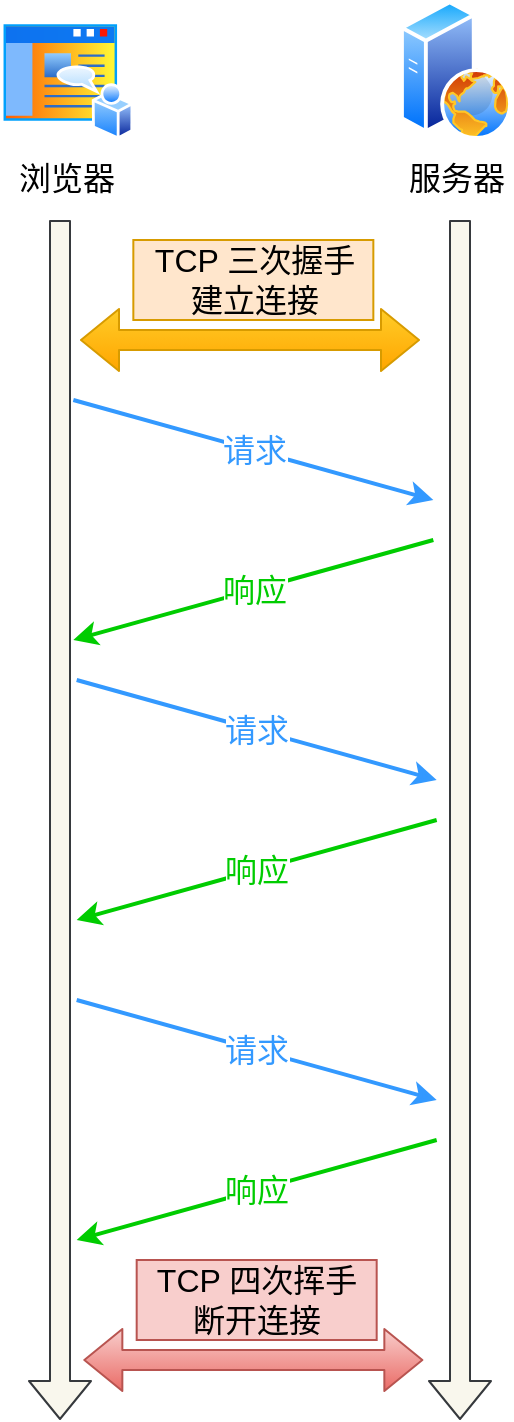 <mxfile version="14.8.3" type="github">
  <diagram id="66FFUOkuIUo3xxw1VKTD" name="第 1 页">
    <mxGraphModel dx="1102" dy="1751" grid="1" gridSize="10" guides="1" tooltips="1" connect="1" arrows="1" fold="1" page="1" pageScale="1" pageWidth="827" pageHeight="1169" math="0" shadow="0">
      <root>
        <mxCell id="0" />
        <mxCell id="1" parent="0" />
        <mxCell id="3eKJACgyT1c7Vq9gvTuI-1" value="" style="shape=flexArrow;endArrow=classic;html=1;fontSize=16;fillColor=#f9f7ed;strokeColor=#36393d;" edge="1" parent="1">
          <mxGeometry width="50" height="50" relative="1" as="geometry">
            <mxPoint x="200" y="40" as="sourcePoint" />
            <mxPoint x="200" y="640" as="targetPoint" />
          </mxGeometry>
        </mxCell>
        <mxCell id="3eKJACgyT1c7Vq9gvTuI-2" value="" style="shape=flexArrow;endArrow=classic;html=1;fontSize=16;fillColor=#f9f7ed;strokeColor=#36393d;" edge="1" parent="1">
          <mxGeometry width="50" height="50" relative="1" as="geometry">
            <mxPoint x="400" y="40" as="sourcePoint" />
            <mxPoint x="400" y="640" as="targetPoint" />
          </mxGeometry>
        </mxCell>
        <mxCell id="3eKJACgyT1c7Vq9gvTuI-3" value="请求" style="endArrow=classic;html=1;fontSize=16;fillColor=#ffff88;strokeWidth=2;strokeColor=#3399FF;fontColor=#3399FF;" edge="1" parent="1">
          <mxGeometry width="50" height="50" relative="1" as="geometry">
            <mxPoint x="206.67" y="130" as="sourcePoint" />
            <mxPoint x="386.67" y="180" as="targetPoint" />
          </mxGeometry>
        </mxCell>
        <mxCell id="3eKJACgyT1c7Vq9gvTuI-4" value="响应" style="endArrow=classic;html=1;fontSize=16;strokeWidth=2;strokeColor=#00CC00;fontColor=#00CC00;" edge="1" parent="1">
          <mxGeometry width="50" height="50" relative="1" as="geometry">
            <mxPoint x="386.67" y="200" as="sourcePoint" />
            <mxPoint x="206.67" y="250" as="targetPoint" />
          </mxGeometry>
        </mxCell>
        <mxCell id="3eKJACgyT1c7Vq9gvTuI-5" value="服务器" style="aspect=fixed;perimeter=ellipsePerimeter;html=1;align=center;shadow=0;dashed=0;spacingTop=3;image;image=img/lib/active_directory/web_server.svg;fontSize=16;" vertex="1" parent="1">
          <mxGeometry x="370" y="-70" width="56" height="70" as="geometry" />
        </mxCell>
        <mxCell id="3eKJACgyT1c7Vq9gvTuI-6" value="浏览器" style="aspect=fixed;perimeter=ellipsePerimeter;html=1;align=center;shadow=0;dashed=0;spacingTop=3;image;image=img/lib/active_directory/home_page.svg;fontSize=16;" vertex="1" parent="1">
          <mxGeometry x="170" y="-60" width="66.67" height="60" as="geometry" />
        </mxCell>
        <mxCell id="3eKJACgyT1c7Vq9gvTuI-7" value="" style="shape=flexArrow;endArrow=classic;startArrow=classic;html=1;fontSize=16;fillColor=#ffcd28;strokeColor=#d79b00;gradientColor=#ffa500;" edge="1" parent="1">
          <mxGeometry width="100" height="100" relative="1" as="geometry">
            <mxPoint x="210" y="100" as="sourcePoint" />
            <mxPoint x="380" y="100" as="targetPoint" />
          </mxGeometry>
        </mxCell>
        <mxCell id="3eKJACgyT1c7Vq9gvTuI-8" value="TCP 三次握手&lt;br style=&quot;font-size: 16px;&quot;&gt;建立连接" style="text;html=1;align=center;verticalAlign=middle;resizable=0;points=[];autosize=1;strokeColor=#d79b00;fontSize=16;fillColor=#ffe6cc;" vertex="1" parent="1">
          <mxGeometry x="236.67" y="50" width="120" height="40" as="geometry" />
        </mxCell>
        <mxCell id="3eKJACgyT1c7Vq9gvTuI-11" value="请求" style="endArrow=classic;html=1;fontSize=16;fillColor=#ffff88;strokeWidth=2;strokeColor=#3399FF;fontColor=#3399FF;" edge="1" parent="1">
          <mxGeometry width="50" height="50" relative="1" as="geometry">
            <mxPoint x="208.34" y="270" as="sourcePoint" />
            <mxPoint x="388.34" y="320" as="targetPoint" />
          </mxGeometry>
        </mxCell>
        <mxCell id="3eKJACgyT1c7Vq9gvTuI-12" value="响应" style="endArrow=classic;html=1;fontSize=16;strokeWidth=2;strokeColor=#00CC00;fontColor=#00CC00;" edge="1" parent="1">
          <mxGeometry width="50" height="50" relative="1" as="geometry">
            <mxPoint x="388.34" y="340" as="sourcePoint" />
            <mxPoint x="208.34" y="390" as="targetPoint" />
          </mxGeometry>
        </mxCell>
        <mxCell id="3eKJACgyT1c7Vq9gvTuI-15" value="" style="shape=flexArrow;endArrow=classic;startArrow=classic;html=1;fontSize=16;gradientColor=#ea6b66;fillColor=#f8cecc;strokeColor=#b85450;" edge="1" parent="1">
          <mxGeometry width="100" height="100" relative="1" as="geometry">
            <mxPoint x="211.67" y="610" as="sourcePoint" />
            <mxPoint x="381.67" y="610" as="targetPoint" />
          </mxGeometry>
        </mxCell>
        <mxCell id="3eKJACgyT1c7Vq9gvTuI-16" value="TCP 四次挥手&lt;br style=&quot;font-size: 16px;&quot;&gt;断开连接" style="text;html=1;align=center;verticalAlign=middle;resizable=0;points=[];autosize=1;strokeColor=#b85450;fontSize=16;fillColor=#f8cecc;" vertex="1" parent="1">
          <mxGeometry x="238.34" y="560" width="120" height="40" as="geometry" />
        </mxCell>
        <mxCell id="3eKJACgyT1c7Vq9gvTuI-17" value="请求" style="endArrow=classic;html=1;fontSize=16;fillColor=#ffff88;strokeWidth=2;strokeColor=#3399FF;fontColor=#3399FF;" edge="1" parent="1">
          <mxGeometry width="50" height="50" relative="1" as="geometry">
            <mxPoint x="208.34" y="430" as="sourcePoint" />
            <mxPoint x="388.34" y="480" as="targetPoint" />
          </mxGeometry>
        </mxCell>
        <mxCell id="3eKJACgyT1c7Vq9gvTuI-18" value="响应" style="endArrow=classic;html=1;fontSize=16;strokeWidth=2;strokeColor=#00CC00;fontColor=#00CC00;" edge="1" parent="1">
          <mxGeometry width="50" height="50" relative="1" as="geometry">
            <mxPoint x="388.34" y="500" as="sourcePoint" />
            <mxPoint x="208.34" y="550" as="targetPoint" />
          </mxGeometry>
        </mxCell>
      </root>
    </mxGraphModel>
  </diagram>
</mxfile>
